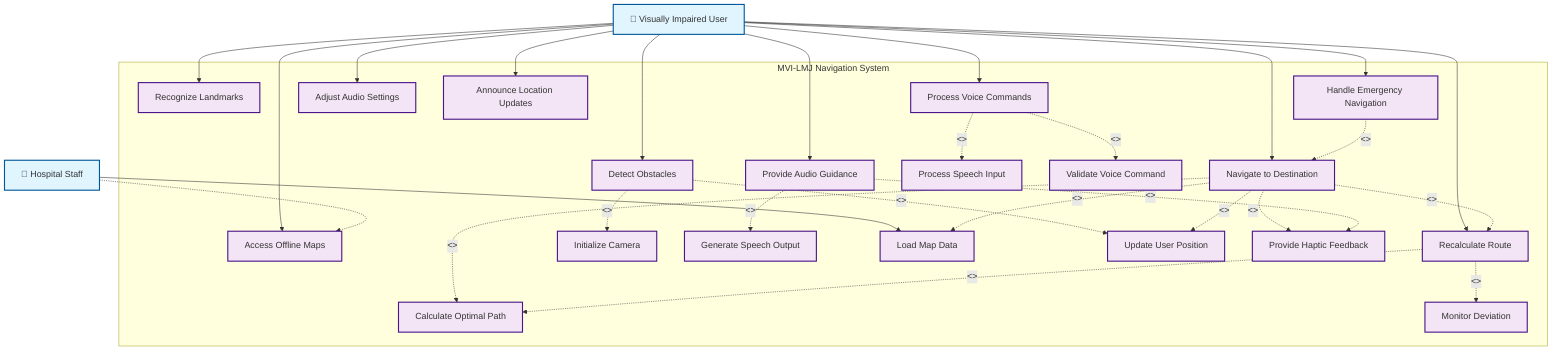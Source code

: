 graph TB
    %% Actors
    User[👤 Visually Impaired User]
    Staff[👥 Hospital Staff]
    
    %% System boundary
    subgraph "MVI-LMJ Navigation System"
        %% Primary Use Cases
        UC1[Detect Obstacles]
        UC2[Navigate to Destination]
        UC3[Recognize Landmarks]
        UC4[Process Voice Commands]
        UC5[Provide Audio Guidance]
        UC6[Access Offline Maps]
        UC7[Adjust Audio Settings]
        UC8[Recalculate Route]
        UC9[Announce Location Updates]
        UC10[Handle Emergency Navigation]
        
        %% Extended/Included Use Cases
        UC11[Initialize Camera]
        UC12[Process Speech Input]
        UC13[Generate Speech Output]
        UC14[Load Map Data]
        UC15[Update User Position]
        UC16[Validate Voice Command]
        UC17[Calculate Optimal Path]
        UC18[Monitor Deviation]
        UC19[Provide Haptic Feedback]
    end
    
    %% User interactions
    User --> UC1
    User --> UC2
    User --> UC3
    User --> UC4
    User --> UC5
    User --> UC6
    User --> UC7
    User --> UC8
    User --> UC9
    User --> UC10
    
    %% Staff interactions (setup/maintenance)
    Staff --> UC14
    Staff -.-> UC6
    
    %% Include relationships
    UC1 -.->|<<include>>| UC11
    UC1 -.->|<<include>>| UC15
    UC2 -.->|<<include>>| UC14
    UC2 -.->|<<include>>| UC17
    UC2 -.->|<<include>>| UC15
    UC4 -.->|<<include>>| UC12
    UC4 -.->|<<include>>| UC16
    UC5 -.->|<<include>>| UC13
    UC8 -.->|<<include>>| UC18
    UC8 -.->|<<include>>| UC17
    
    %% Extend relationships
    UC2 -.->|<<extend>>| UC8
    UC2 -.->|<<extend>>| UC19
    UC5 -.->|<<extend>>| UC19
    UC10 -.->|<<extend>>| UC2
    
    %% Styling
    classDef actor fill:#e1f5fe,stroke:#01579b,stroke-width:2px
    classDef usecase fill:#f3e5f5,stroke:#4a148c,stroke-width:2px
    classDef system fill:#e8f5e8,stroke:#2e7d32,stroke-width:3px
    
    class User,Staff actor
    class UC1,UC2,UC3,UC4,UC5,UC6,UC7,UC8,UC9,UC10,UC11,UC12,UC13,UC14,UC15,UC16,UC17,UC18,UC19 usecase